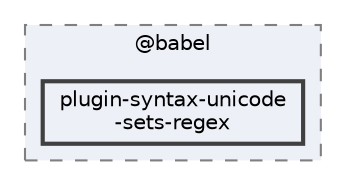 digraph "pkiclassroomrescheduler/src/main/frontend/node_modules/@babel/plugin-syntax-unicode-sets-regex"
{
 // LATEX_PDF_SIZE
  bgcolor="transparent";
  edge [fontname=Helvetica,fontsize=10,labelfontname=Helvetica,labelfontsize=10];
  node [fontname=Helvetica,fontsize=10,shape=box,height=0.2,width=0.4];
  compound=true
  subgraph clusterdir_bc8070c8b402176472541bb6f0cba6df {
    graph [ bgcolor="#edf0f7", pencolor="grey50", label="@babel", fontname=Helvetica,fontsize=10 style="filled,dashed", URL="dir_bc8070c8b402176472541bb6f0cba6df.html",tooltip=""]
  dir_d7c8c83dc1cf231b9269c067e90d385a [label="plugin-syntax-unicode\l-sets-regex", fillcolor="#edf0f7", color="grey25", style="filled,bold", URL="dir_d7c8c83dc1cf231b9269c067e90d385a.html",tooltip=""];
  }
}
